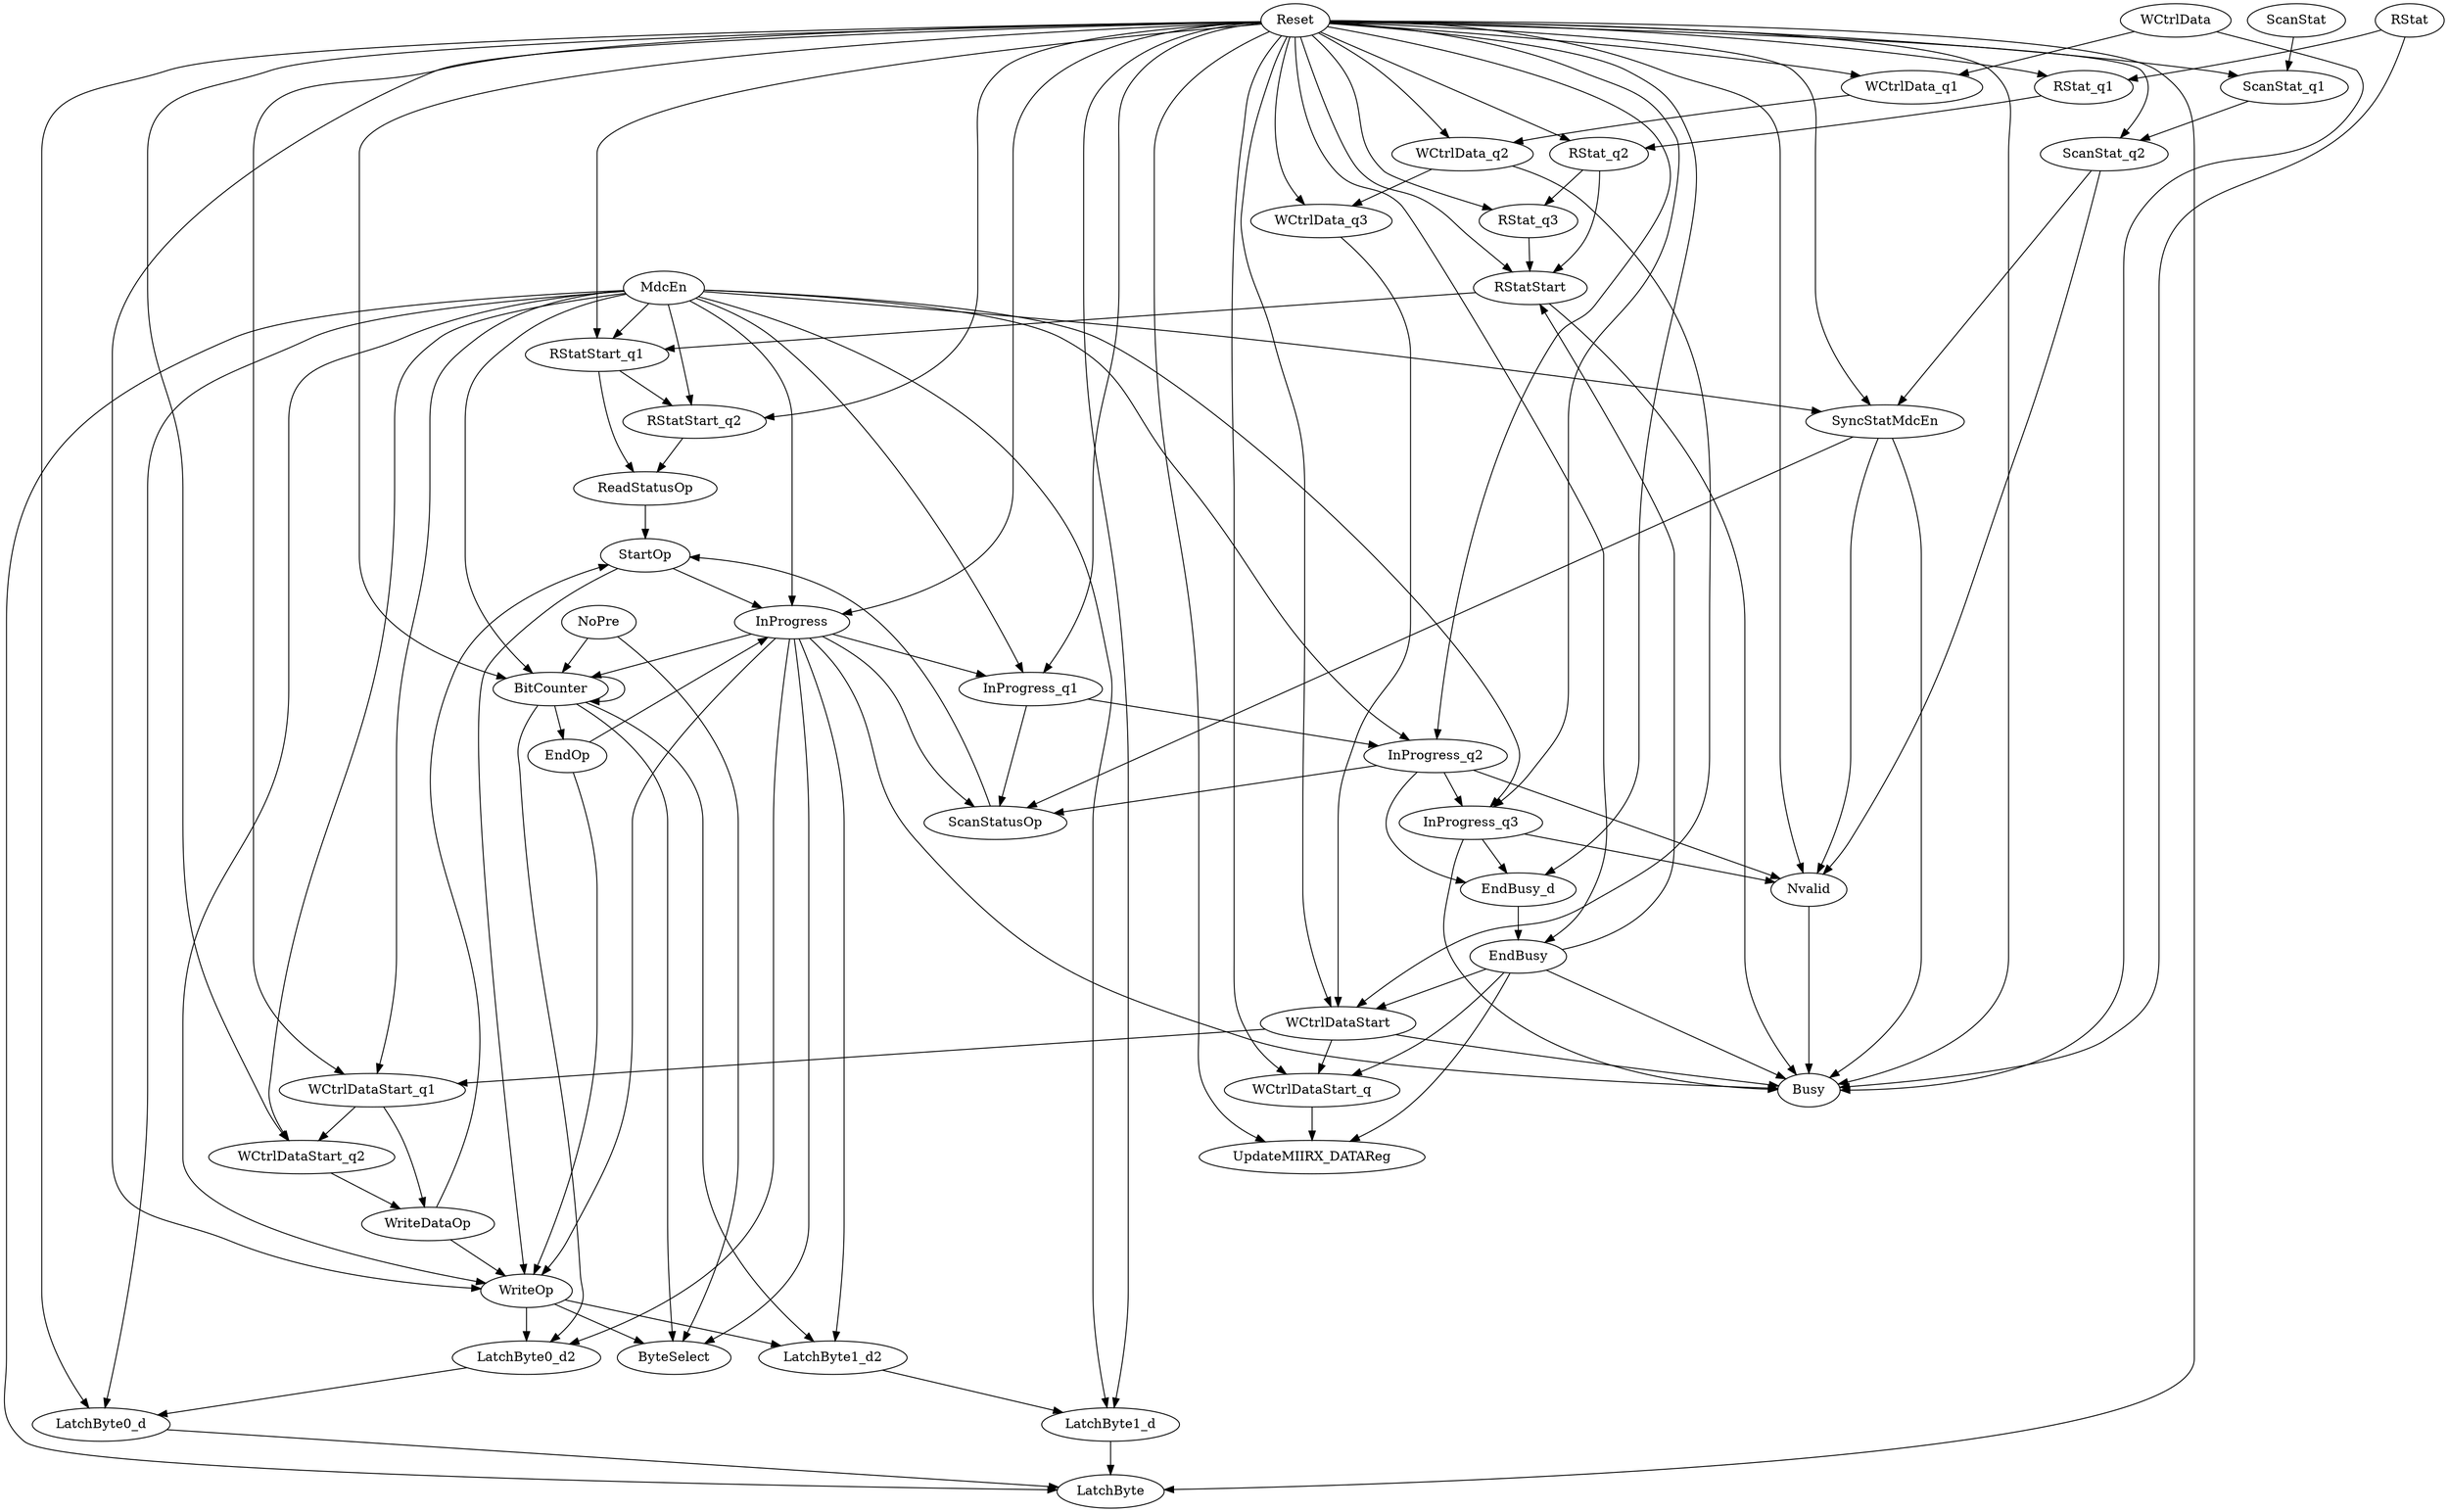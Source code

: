 digraph "" {
	RStat_q1 -> RStat_q2	 [weight=1.0];
	RStat_q2 -> RStat_q3	 [weight=1.0];
	RStat_q2 -> RStatStart	 [weight=1.0];
	RStat_q3 -> RStatStart	 [weight=1.0];
	ReadStatusOp -> StartOp	 [weight=1.0];
	WCtrlDataStart -> Busy	 [weight=2.0];
	WCtrlDataStart -> WCtrlDataStart_q1	 [weight=1.0];
	WCtrlDataStart -> WCtrlDataStart_q	 [weight=1.0];
	SyncStatMdcEn -> Busy	 [weight=2.0];
	SyncStatMdcEn -> ScanStatusOp	 [weight=1.0];
	SyncStatMdcEn -> Nvalid	 [weight=1.0];
	RStatStart_q1 -> ReadStatusOp	 [weight=1.0];
	RStatStart_q1 -> RStatStart_q2	 [weight=1.0];
	InProgress -> Busy	 [weight=2.0];
	InProgress -> ByteSelect	 [weight=4.0];
	InProgress -> LatchByte1_d2	 [weight=1.0];
	InProgress -> InProgress_q1	 [weight=1.0];
	InProgress -> LatchByte0_d2	 [weight=1.0];
	InProgress -> ScanStatusOp	 [weight=1.0];
	InProgress -> WriteOp	 [weight=1.0];
	InProgress -> BitCounter	 [weight=3.0];
	RStatStart_q2 -> ReadStatusOp	 [weight=1.0];
	EndBusy_d -> EndBusy	 [weight=1.0];
	RStatStart -> Busy	 [weight=2.0];
	RStatStart -> RStatStart_q1	 [weight=1.0];
	WCtrlData_q3 -> WCtrlDataStart	 [weight=1.0];
	WCtrlData -> Busy	 [weight=2.0];
	WCtrlData -> WCtrlData_q1	 [weight=1.0];
	LatchByte1_d2 -> LatchByte1_d	 [weight=1.0];
	LatchByte0_d -> LatchByte	 [weight=1.0];
	EndOp -> InProgress	 [weight=1.0];
	EndOp -> WriteOp	 [weight=1.0];
	LatchByte1_d -> LatchByte	 [weight=1.0];
	Reset -> RStat_q1	 [weight=2.0];
	Reset -> RStat_q2	 [weight=2.0];
	Reset -> RStat_q3	 [weight=2.0];
	Reset -> Busy	 [weight=3.0];
	Reset -> WCtrlDataStart	 [weight=3.0];
	Reset -> SyncStatMdcEn	 [weight=2.0];
	Reset -> RStatStart_q1	 [weight=2.0];
	Reset -> LatchByte	 [weight=3.0];
	Reset -> InProgress	 [weight=3.0];
	Reset -> RStatStart_q2	 [weight=2.0];
	Reset -> EndBusy_d	 [weight=2.0];
	Reset -> UpdateMIIRX_DATAReg	 [weight=3.0];
	Reset -> RStatStart	 [weight=3.0];
	Reset -> WCtrlData_q3	 [weight=2.0];
	Reset -> LatchByte0_d	 [weight=2.0];
	Reset -> LatchByte1_d	 [weight=2.0];
	Reset -> WCtrlDataStart_q1	 [weight=2.0];
	Reset -> WCtrlData_q1	 [weight=2.0];
	Reset -> WCtrlData_q2	 [weight=2.0];
	Reset -> WCtrlDataStart_q2	 [weight=2.0];
	Reset -> InProgress_q1	 [weight=2.0];
	Reset -> InProgress_q3	 [weight=2.0];
	Reset -> InProgress_q2	 [weight=2.0];
	Reset -> EndBusy	 [weight=2.0];
	Reset -> WCtrlDataStart_q	 [weight=3.0];
	Reset -> WriteOp	 [weight=3.0];
	Reset -> Nvalid	 [weight=3.0];
	Reset -> ScanStat_q1	 [weight=2.0];
	Reset -> ScanStat_q2	 [weight=2.0];
	Reset -> BitCounter	 [weight=4.0];
	WCtrlDataStart_q1 -> WCtrlDataStart_q2	 [weight=1.0];
	WCtrlDataStart_q1 -> WriteDataOp	 [weight=1.0];
	WCtrlData_q1 -> WCtrlData_q2	 [weight=1.0];
	WCtrlData_q2 -> WCtrlDataStart	 [weight=1.0];
	WCtrlData_q2 -> WCtrlData_q3	 [weight=1.0];
	WCtrlDataStart_q2 -> WriteDataOp	 [weight=1.0];
	InProgress_q1 -> InProgress_q2	 [weight=1.0];
	InProgress_q1 -> ScanStatusOp	 [weight=1.0];
	InProgress_q3 -> Busy	 [weight=2.0];
	InProgress_q3 -> EndBusy_d	 [weight=1.0];
	InProgress_q3 -> Nvalid	 [weight=2.0];
	InProgress_q2 -> EndBusy_d	 [weight=1.0];
	InProgress_q2 -> InProgress_q3	 [weight=1.0];
	InProgress_q2 -> ScanStatusOp	 [weight=1.0];
	InProgress_q2 -> Nvalid	 [weight=2.0];
	LatchByte0_d2 -> LatchByte0_d	 [weight=1.0];
	EndBusy -> Busy	 [weight=2.0];
	EndBusy -> WCtrlDataStart	 [weight=2.0];
	EndBusy -> UpdateMIIRX_DATAReg	 [weight=2.0];
	EndBusy -> RStatStart	 [weight=2.0];
	EndBusy -> WCtrlDataStart_q	 [weight=2.0];
	MdcEn -> SyncStatMdcEn	 [weight=1.0];
	MdcEn -> RStatStart_q1	 [weight=1.0];
	MdcEn -> LatchByte	 [weight=2.0];
	MdcEn -> InProgress	 [weight=2.0];
	MdcEn -> RStatStart_q2	 [weight=1.0];
	MdcEn -> LatchByte0_d	 [weight=1.0];
	MdcEn -> LatchByte1_d	 [weight=1.0];
	MdcEn -> WCtrlDataStart_q1	 [weight=1.0];
	MdcEn -> WCtrlDataStart_q2	 [weight=1.0];
	MdcEn -> InProgress_q1	 [weight=1.0];
	MdcEn -> InProgress_q3	 [weight=1.0];
	MdcEn -> InProgress_q2	 [weight=1.0];
	MdcEn -> WriteOp	 [weight=2.0];
	MdcEn -> BitCounter	 [weight=3.0];
	WCtrlDataStart_q -> UpdateMIIRX_DATAReg	 [weight=2.0];
	ScanStatusOp -> StartOp	 [weight=1.0];
	RStat -> RStat_q1	 [weight=1.0];
	RStat -> Busy	 [weight=2.0];
	WriteDataOp -> WriteOp	 [weight=1.0];
	WriteDataOp -> StartOp	 [weight=1.0];
	WriteOp -> ByteSelect	 [weight=2.0];
	WriteOp -> LatchByte1_d2	 [weight=1.0];
	WriteOp -> LatchByte0_d2	 [weight=1.0];
	NoPre -> ByteSelect	 [weight=1.0];
	NoPre -> BitCounter	 [weight=2.0];
	StartOp -> InProgress	 [weight=2.0];
	StartOp -> WriteOp	 [weight=2.0];
	ScanStat -> ScanStat_q1	 [weight=1.0];
	Nvalid -> Busy	 [weight=2.0];
	ScanStat_q1 -> ScanStat_q2	 [weight=1.0];
	ScanStat_q2 -> SyncStatMdcEn	 [weight=1.0];
	ScanStat_q2 -> Nvalid	 [weight=1.0];
	BitCounter -> ByteSelect	 [weight=4.0];
	BitCounter -> LatchByte1_d2	 [weight=1.0];
	BitCounter -> EndOp	 [weight=1.0];
	BitCounter -> LatchByte0_d2	 [weight=1.0];
	BitCounter -> BitCounter	 [weight=3.0];
}
